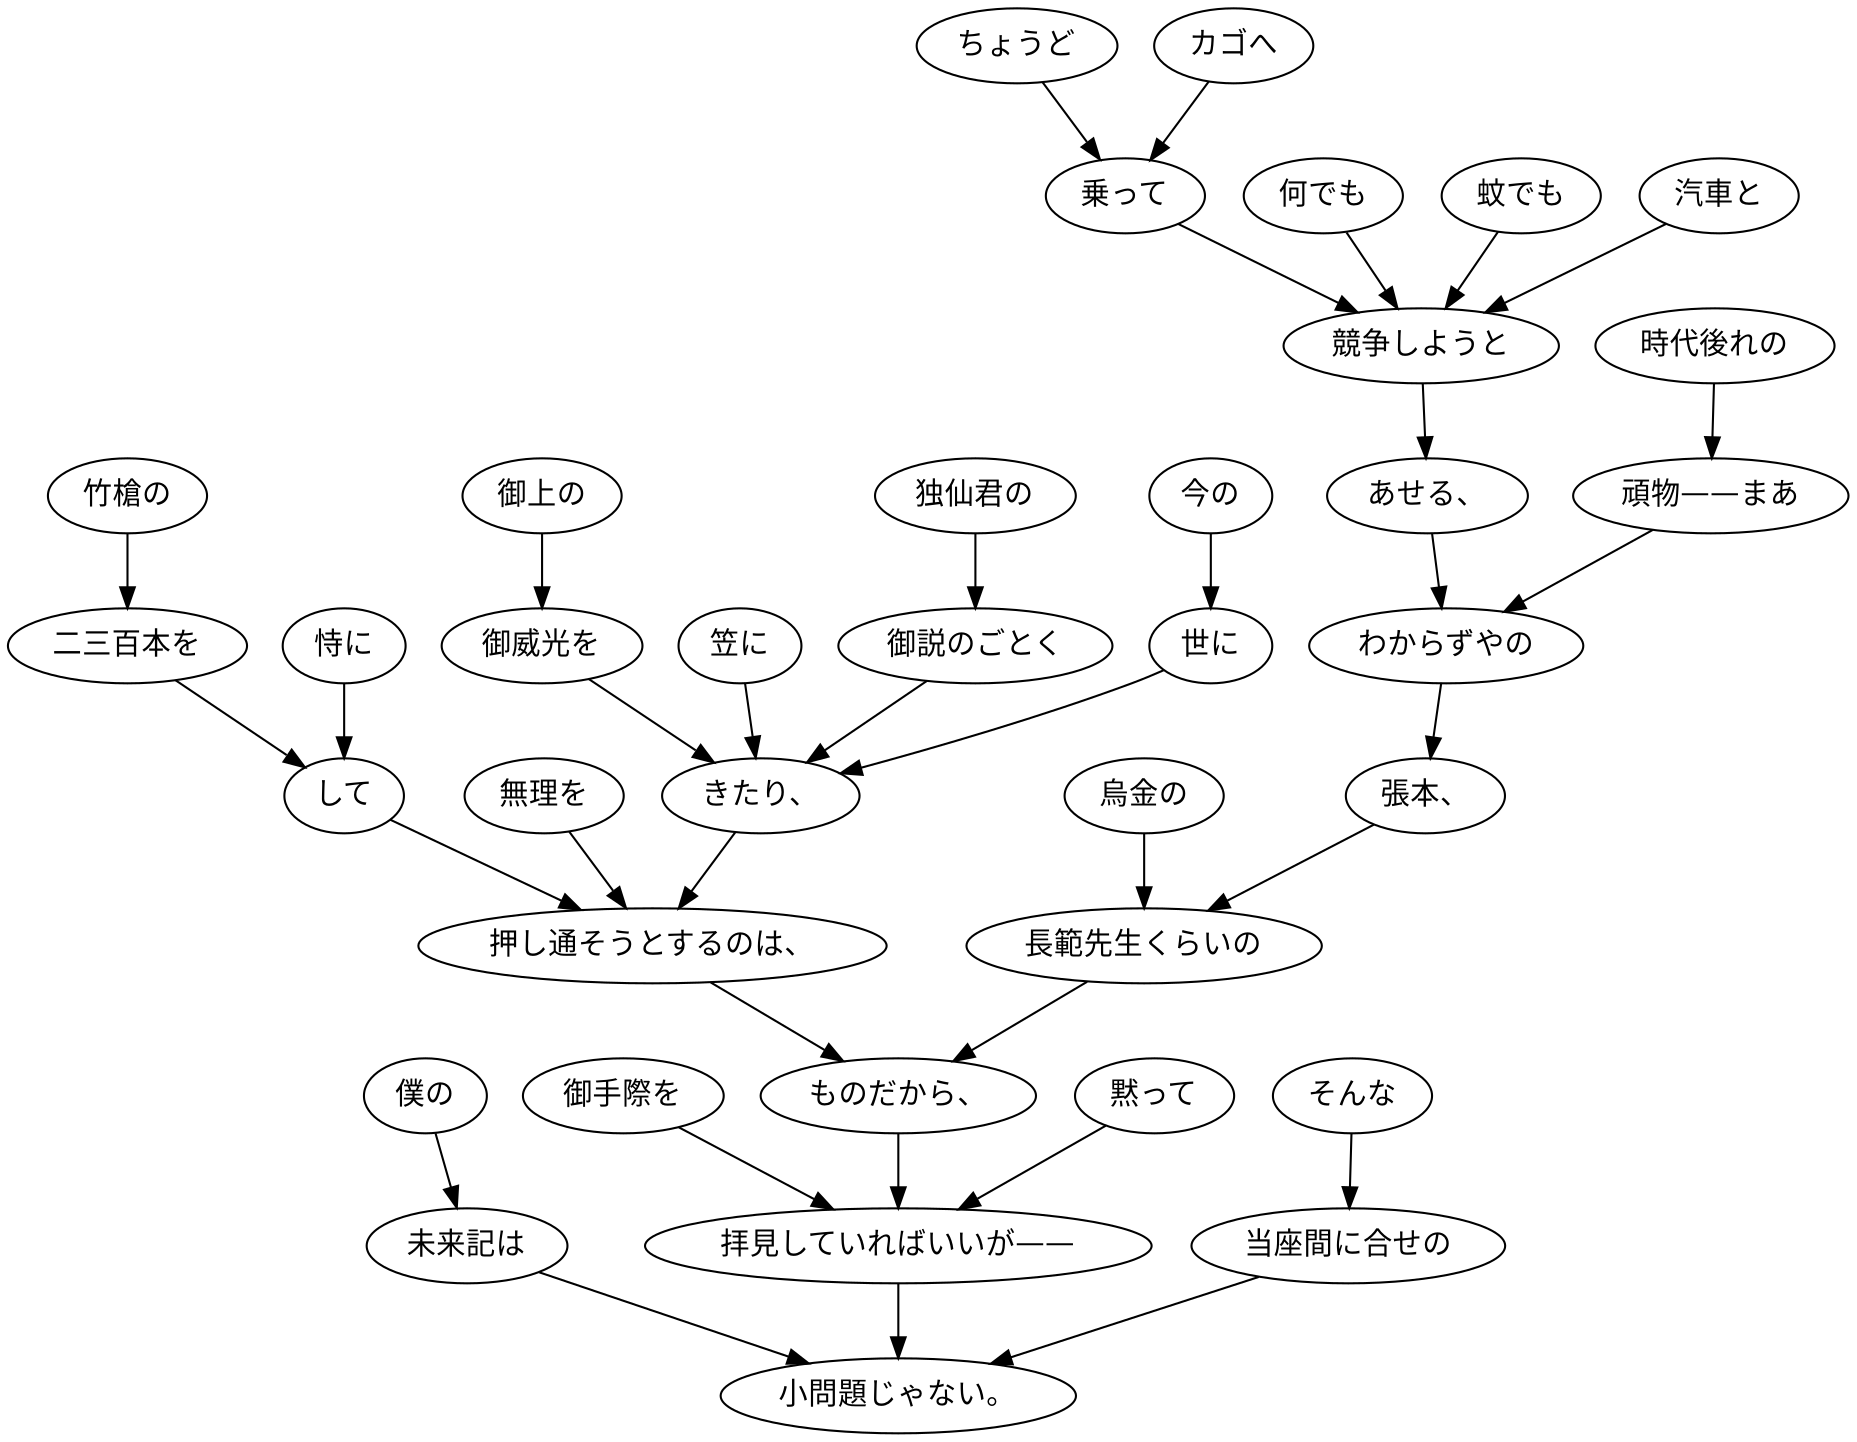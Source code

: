 digraph graph8733 {
	node0 [label="独仙君の"];
	node1 [label="御説のごとく"];
	node2 [label="今の"];
	node3 [label="世に"];
	node4 [label="御上の"];
	node5 [label="御威光を"];
	node6 [label="笠に"];
	node7 [label="きたり、"];
	node8 [label="竹槍の"];
	node9 [label="二三百本を"];
	node10 [label="恃に"];
	node11 [label="して"];
	node12 [label="無理を"];
	node13 [label="押し通そうとするのは、"];
	node14 [label="ちょうど"];
	node15 [label="カゴへ"];
	node16 [label="乗って"];
	node17 [label="何でも"];
	node18 [label="蚊でも"];
	node19 [label="汽車と"];
	node20 [label="競争しようと"];
	node21 [label="あせる、"];
	node22 [label="時代後れの"];
	node23 [label="頑物——まあ"];
	node24 [label="わからずやの"];
	node25 [label="張本、"];
	node26 [label="烏金の"];
	node27 [label="長範先生くらいの"];
	node28 [label="ものだから、"];
	node29 [label="黙って"];
	node30 [label="御手際を"];
	node31 [label="拝見していればいいが——"];
	node32 [label="僕の"];
	node33 [label="未来記は"];
	node34 [label="そんな"];
	node35 [label="当座間に合せの"];
	node36 [label="小問題じゃない。"];
	node0 -> node1;
	node1 -> node7;
	node2 -> node3;
	node3 -> node7;
	node4 -> node5;
	node5 -> node7;
	node6 -> node7;
	node7 -> node13;
	node8 -> node9;
	node9 -> node11;
	node10 -> node11;
	node11 -> node13;
	node12 -> node13;
	node13 -> node28;
	node14 -> node16;
	node15 -> node16;
	node16 -> node20;
	node17 -> node20;
	node18 -> node20;
	node19 -> node20;
	node20 -> node21;
	node21 -> node24;
	node22 -> node23;
	node23 -> node24;
	node24 -> node25;
	node25 -> node27;
	node26 -> node27;
	node27 -> node28;
	node28 -> node31;
	node29 -> node31;
	node30 -> node31;
	node31 -> node36;
	node32 -> node33;
	node33 -> node36;
	node34 -> node35;
	node35 -> node36;
}
